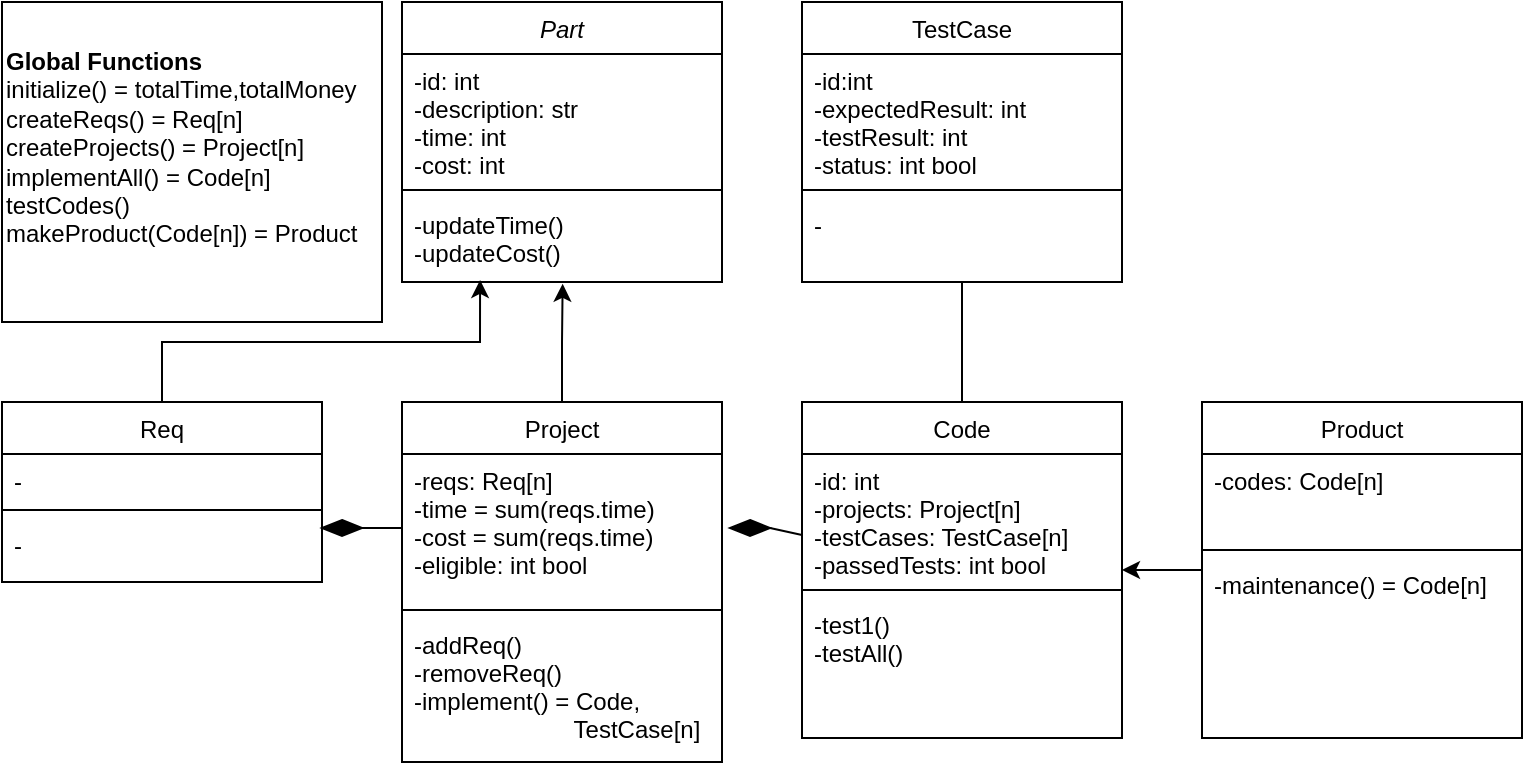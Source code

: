 <mxfile version="12.8.6" type="device"><diagram id="C5RBs43oDa-KdzZeNtuy" name="Page-1"><mxGraphModel dx="816" dy="556" grid="1" gridSize="10" guides="1" tooltips="1" connect="1" arrows="1" fold="1" page="1" pageScale="1" pageWidth="827" pageHeight="1169" math="0" shadow="0"><root><mxCell id="WIyWlLk6GJQsqaUBKTNV-0"/><mxCell id="WIyWlLk6GJQsqaUBKTNV-1" parent="WIyWlLk6GJQsqaUBKTNV-0"/><mxCell id="OBjErygkHMbEfNIUYGme-0" value="&lt;div&gt;&lt;span&gt;&lt;b&gt;Global Functions&lt;/b&gt;&lt;/span&gt;&lt;/div&gt;&lt;div&gt;&lt;span&gt;initialize() = totalTime,totalMoney&lt;/span&gt;&lt;/div&gt;&lt;div&gt;&lt;span&gt;createReqs() = Req[n]&lt;/span&gt;&lt;/div&gt;&lt;div&gt;&lt;span&gt;createProjects() = Project[n]&lt;/span&gt;&lt;/div&gt;&lt;div&gt;&lt;span&gt;implementAll() = Code[n]&lt;/span&gt;&lt;/div&gt;&lt;div&gt;testCodes()&lt;/div&gt;&lt;div&gt;&lt;span&gt;makeProduct(Code[n]) = Product&lt;/span&gt;&lt;br&gt;&lt;/div&gt;&lt;div&gt;&lt;span&gt;&lt;br&gt;&lt;/span&gt;&lt;/div&gt;" style="rounded=0;whiteSpace=wrap;html=1;align=left;" vertex="1" parent="WIyWlLk6GJQsqaUBKTNV-1"><mxGeometry x="40" y="40" width="190" height="160" as="geometry"/></mxCell><mxCell id="OBjErygkHMbEfNIUYGme-27" style="edgeStyle=orthogonalEdgeStyle;rounded=0;orthogonalLoop=1;jettySize=auto;html=1;exitX=0.5;exitY=0;exitDx=0;exitDy=0;entryX=0.244;entryY=0.976;entryDx=0;entryDy=0;entryPerimeter=0;" edge="1" parent="WIyWlLk6GJQsqaUBKTNV-1" source="zkfFHV4jXpPFQw0GAbJ--0" target="OBjErygkHMbEfNIUYGme-14"><mxGeometry relative="1" as="geometry"/></mxCell><mxCell id="zkfFHV4jXpPFQw0GAbJ--0" value="Req" style="swimlane;fontStyle=0;align=center;verticalAlign=top;childLayout=stackLayout;horizontal=1;startSize=26;horizontalStack=0;resizeParent=1;resizeLast=0;collapsible=1;marginBottom=0;rounded=0;shadow=0;strokeWidth=1;" parent="WIyWlLk6GJQsqaUBKTNV-1" vertex="1"><mxGeometry x="40" y="240" width="160" height="90" as="geometry"><mxRectangle x="220" y="120" width="160" height="26" as="alternateBounds"/></mxGeometry></mxCell><mxCell id="zkfFHV4jXpPFQw0GAbJ--1" value="-" style="text;align=left;verticalAlign=top;spacingLeft=4;spacingRight=4;overflow=hidden;rotatable=0;points=[[0,0.5],[1,0.5]];portConstraint=eastwest;" parent="zkfFHV4jXpPFQw0GAbJ--0" vertex="1"><mxGeometry y="26" width="160" height="24" as="geometry"/></mxCell><mxCell id="zkfFHV4jXpPFQw0GAbJ--4" value="" style="line;html=1;strokeWidth=1;align=left;verticalAlign=middle;spacingTop=-1;spacingLeft=3;spacingRight=3;rotatable=0;labelPosition=right;points=[];portConstraint=eastwest;" parent="zkfFHV4jXpPFQw0GAbJ--0" vertex="1"><mxGeometry y="50" width="160" height="8" as="geometry"/></mxCell><mxCell id="zkfFHV4jXpPFQw0GAbJ--5" value="-" style="text;align=left;verticalAlign=top;spacingLeft=4;spacingRight=4;overflow=hidden;rotatable=0;points=[[0,0.5],[1,0.5]];portConstraint=eastwest;" parent="zkfFHV4jXpPFQw0GAbJ--0" vertex="1"><mxGeometry y="58" width="160" height="22" as="geometry"/></mxCell><mxCell id="OBjErygkHMbEfNIUYGme-28" style="edgeStyle=orthogonalEdgeStyle;rounded=0;orthogonalLoop=1;jettySize=auto;html=1;exitX=0.5;exitY=0;exitDx=0;exitDy=0;entryX=0.502;entryY=1.021;entryDx=0;entryDy=0;entryPerimeter=0;" edge="1" parent="WIyWlLk6GJQsqaUBKTNV-1" source="zkfFHV4jXpPFQw0GAbJ--6" target="OBjErygkHMbEfNIUYGme-14"><mxGeometry relative="1" as="geometry"/></mxCell><mxCell id="zkfFHV4jXpPFQw0GAbJ--6" value="Project" style="swimlane;fontStyle=0;align=center;verticalAlign=top;childLayout=stackLayout;horizontal=1;startSize=26;horizontalStack=0;resizeParent=1;resizeLast=0;collapsible=1;marginBottom=0;rounded=0;shadow=0;strokeWidth=1;" parent="WIyWlLk6GJQsqaUBKTNV-1" vertex="1"><mxGeometry x="240" y="240" width="160" height="180" as="geometry"><mxRectangle x="130" y="380" width="160" height="26" as="alternateBounds"/></mxGeometry></mxCell><mxCell id="zkfFHV4jXpPFQw0GAbJ--7" value="-reqs: Req[n]&#10;-time = sum(reqs.time)&#10;-cost = sum(reqs.time)&#10;-eligible: int bool" style="text;align=left;verticalAlign=top;spacingLeft=4;spacingRight=4;overflow=hidden;rotatable=0;points=[[0,0.5],[1,0.5]];portConstraint=eastwest;" parent="zkfFHV4jXpPFQw0GAbJ--6" vertex="1"><mxGeometry y="26" width="160" height="74" as="geometry"/></mxCell><mxCell id="zkfFHV4jXpPFQw0GAbJ--9" value="" style="line;html=1;strokeWidth=1;align=left;verticalAlign=middle;spacingTop=-1;spacingLeft=3;spacingRight=3;rotatable=0;labelPosition=right;points=[];portConstraint=eastwest;" parent="zkfFHV4jXpPFQw0GAbJ--6" vertex="1"><mxGeometry y="100" width="160" height="8" as="geometry"/></mxCell><mxCell id="zkfFHV4jXpPFQw0GAbJ--10" value="-addReq()&#10;-removeReq()&#10;-implement() = Code, &#10;                        TestCase[n]" style="text;align=left;verticalAlign=top;spacingLeft=4;spacingRight=4;overflow=hidden;rotatable=0;points=[[0,0.5],[1,0.5]];portConstraint=eastwest;fontStyle=0" parent="zkfFHV4jXpPFQw0GAbJ--6" vertex="1"><mxGeometry y="108" width="160" height="72" as="geometry"/></mxCell><mxCell id="OBjErygkHMbEfNIUYGme-16" value="Code" style="swimlane;fontStyle=0;align=center;verticalAlign=top;childLayout=stackLayout;horizontal=1;startSize=26;horizontalStack=0;resizeParent=1;resizeLast=0;collapsible=1;marginBottom=0;rounded=0;shadow=0;strokeWidth=1;" vertex="1" parent="WIyWlLk6GJQsqaUBKTNV-1"><mxGeometry x="440" y="240" width="160" height="168" as="geometry"><mxRectangle x="220" y="120" width="160" height="26" as="alternateBounds"/></mxGeometry></mxCell><mxCell id="OBjErygkHMbEfNIUYGme-17" value="-id: int&#10;-projects: Project[n]&#10;-testCases: TestCase[n]&#10;-passedTests: int bool" style="text;align=left;verticalAlign=top;spacingLeft=4;spacingRight=4;overflow=hidden;rotatable=0;points=[[0,0.5],[1,0.5]];portConstraint=eastwest;" vertex="1" parent="OBjErygkHMbEfNIUYGme-16"><mxGeometry y="26" width="160" height="64" as="geometry"/></mxCell><mxCell id="OBjErygkHMbEfNIUYGme-18" value="" style="line;html=1;strokeWidth=1;align=left;verticalAlign=middle;spacingTop=-1;spacingLeft=3;spacingRight=3;rotatable=0;labelPosition=right;points=[];portConstraint=eastwest;" vertex="1" parent="OBjErygkHMbEfNIUYGme-16"><mxGeometry y="90" width="160" height="8" as="geometry"/></mxCell><mxCell id="OBjErygkHMbEfNIUYGme-19" value="-test1()&#10;-testAll()&#10;" style="text;align=left;verticalAlign=top;spacingLeft=4;spacingRight=4;overflow=hidden;rotatable=0;points=[[0,0.5],[1,0.5]];portConstraint=eastwest;" vertex="1" parent="OBjErygkHMbEfNIUYGme-16"><mxGeometry y="98" width="160" height="70" as="geometry"/></mxCell><mxCell id="OBjErygkHMbEfNIUYGme-11" value="Part" style="swimlane;fontStyle=2;align=center;verticalAlign=top;childLayout=stackLayout;horizontal=1;startSize=26;horizontalStack=0;resizeParent=1;resizeLast=0;collapsible=1;marginBottom=0;rounded=0;shadow=0;strokeWidth=1;" vertex="1" parent="WIyWlLk6GJQsqaUBKTNV-1"><mxGeometry x="240" y="40" width="160" height="140" as="geometry"><mxRectangle x="220" y="120" width="160" height="26" as="alternateBounds"/></mxGeometry></mxCell><mxCell id="OBjErygkHMbEfNIUYGme-12" value="-id: int&#10;-description: str&#10;-time: int&#10;-cost: int" style="text;align=left;verticalAlign=top;spacingLeft=4;spacingRight=4;overflow=hidden;rotatable=0;points=[[0,0.5],[1,0.5]];portConstraint=eastwest;" vertex="1" parent="OBjErygkHMbEfNIUYGme-11"><mxGeometry y="26" width="160" height="64" as="geometry"/></mxCell><mxCell id="OBjErygkHMbEfNIUYGme-13" value="" style="line;html=1;strokeWidth=1;align=left;verticalAlign=middle;spacingTop=-1;spacingLeft=3;spacingRight=3;rotatable=0;labelPosition=right;points=[];portConstraint=eastwest;" vertex="1" parent="OBjErygkHMbEfNIUYGme-11"><mxGeometry y="90" width="160" height="8" as="geometry"/></mxCell><mxCell id="OBjErygkHMbEfNIUYGme-14" value="-updateTime()&#10;-updateCost()" style="text;align=left;verticalAlign=top;spacingLeft=4;spacingRight=4;overflow=hidden;rotatable=0;points=[[0,0.5],[1,0.5]];portConstraint=eastwest;" vertex="1" parent="OBjErygkHMbEfNIUYGme-11"><mxGeometry y="98" width="160" height="42" as="geometry"/></mxCell><mxCell id="OBjErygkHMbEfNIUYGme-20" value="TestCase" style="swimlane;fontStyle=0;align=center;verticalAlign=top;childLayout=stackLayout;horizontal=1;startSize=26;horizontalStack=0;resizeParent=1;resizeLast=0;collapsible=1;marginBottom=0;rounded=0;shadow=0;strokeWidth=1;" vertex="1" parent="WIyWlLk6GJQsqaUBKTNV-1"><mxGeometry x="440" y="40" width="160" height="140" as="geometry"><mxRectangle x="220" y="120" width="160" height="26" as="alternateBounds"/></mxGeometry></mxCell><mxCell id="OBjErygkHMbEfNIUYGme-21" value="-id:int&#10;-expectedResult: int&#10;-testResult: int&#10;-status: int bool&#10;-" style="text;align=left;verticalAlign=top;spacingLeft=4;spacingRight=4;overflow=hidden;rotatable=0;points=[[0,0.5],[1,0.5]];portConstraint=eastwest;" vertex="1" parent="OBjErygkHMbEfNIUYGme-20"><mxGeometry y="26" width="160" height="64" as="geometry"/></mxCell><mxCell id="OBjErygkHMbEfNIUYGme-22" value="" style="line;html=1;strokeWidth=1;align=left;verticalAlign=middle;spacingTop=-1;spacingLeft=3;spacingRight=3;rotatable=0;labelPosition=right;points=[];portConstraint=eastwest;" vertex="1" parent="OBjErygkHMbEfNIUYGme-20"><mxGeometry y="90" width="160" height="8" as="geometry"/></mxCell><mxCell id="OBjErygkHMbEfNIUYGme-23" value="-" style="text;align=left;verticalAlign=top;spacingLeft=4;spacingRight=4;overflow=hidden;rotatable=0;points=[[0,0.5],[1,0.5]];portConstraint=eastwest;" vertex="1" parent="OBjErygkHMbEfNIUYGme-20"><mxGeometry y="98" width="160" height="22" as="geometry"/></mxCell><mxCell id="OBjErygkHMbEfNIUYGme-30" value="" style="rhombus;whiteSpace=wrap;html=1;fillColor=#000000;" vertex="1" parent="WIyWlLk6GJQsqaUBKTNV-1"><mxGeometry x="200" y="299" width="20" height="8" as="geometry"/></mxCell><mxCell id="OBjErygkHMbEfNIUYGme-32" value="" style="endArrow=none;html=1;entryX=1;entryY=0.5;entryDx=0;entryDy=0;exitX=0;exitY=0.5;exitDx=0;exitDy=0;" edge="1" parent="WIyWlLk6GJQsqaUBKTNV-1" source="zkfFHV4jXpPFQw0GAbJ--7" target="OBjErygkHMbEfNIUYGme-30"><mxGeometry width="50" height="50" relative="1" as="geometry"><mxPoint x="130" y="400" as="sourcePoint"/><mxPoint x="180" y="350" as="targetPoint"/></mxGeometry></mxCell><mxCell id="OBjErygkHMbEfNIUYGme-33" value="" style="rhombus;whiteSpace=wrap;html=1;fillColor=#000000;" vertex="1" parent="WIyWlLk6GJQsqaUBKTNV-1"><mxGeometry x="404" y="299" width="20" height="8" as="geometry"/></mxCell><mxCell id="OBjErygkHMbEfNIUYGme-41" style="edgeStyle=orthogonalEdgeStyle;rounded=0;orthogonalLoop=1;jettySize=auto;html=1;" edge="1" parent="WIyWlLk6GJQsqaUBKTNV-1" source="OBjErygkHMbEfNIUYGme-36" target="OBjErygkHMbEfNIUYGme-16"><mxGeometry relative="1" as="geometry"/></mxCell><mxCell id="OBjErygkHMbEfNIUYGme-36" value="Product" style="swimlane;fontStyle=0;align=center;verticalAlign=top;childLayout=stackLayout;horizontal=1;startSize=26;horizontalStack=0;resizeParent=1;resizeLast=0;collapsible=1;marginBottom=0;rounded=0;shadow=0;strokeWidth=1;" vertex="1" parent="WIyWlLk6GJQsqaUBKTNV-1"><mxGeometry x="640" y="240" width="160" height="168" as="geometry"><mxRectangle x="220" y="120" width="160" height="26" as="alternateBounds"/></mxGeometry></mxCell><mxCell id="OBjErygkHMbEfNIUYGme-37" value="-codes: Code[n]" style="text;align=left;verticalAlign=top;spacingLeft=4;spacingRight=4;overflow=hidden;rotatable=0;points=[[0,0.5],[1,0.5]];portConstraint=eastwest;" vertex="1" parent="OBjErygkHMbEfNIUYGme-36"><mxGeometry y="26" width="160" height="44" as="geometry"/></mxCell><mxCell id="OBjErygkHMbEfNIUYGme-38" value="" style="line;html=1;strokeWidth=1;align=left;verticalAlign=middle;spacingTop=-1;spacingLeft=3;spacingRight=3;rotatable=0;labelPosition=right;points=[];portConstraint=eastwest;" vertex="1" parent="OBjErygkHMbEfNIUYGme-36"><mxGeometry y="70" width="160" height="8" as="geometry"/></mxCell><mxCell id="OBjErygkHMbEfNIUYGme-39" value="-maintenance() = Code[n]" style="text;align=left;verticalAlign=top;spacingLeft=4;spacingRight=4;overflow=hidden;rotatable=0;points=[[0,0.5],[1,0.5]];portConstraint=eastwest;" vertex="1" parent="OBjErygkHMbEfNIUYGme-36"><mxGeometry y="78" width="160" height="70" as="geometry"/></mxCell><mxCell id="OBjErygkHMbEfNIUYGme-42" value="" style="endArrow=none;html=1;exitX=1;exitY=0.5;exitDx=0;exitDy=0;" edge="1" parent="WIyWlLk6GJQsqaUBKTNV-1" source="OBjErygkHMbEfNIUYGme-33" target="OBjErygkHMbEfNIUYGme-16"><mxGeometry width="50" height="50" relative="1" as="geometry"><mxPoint x="440" y="310" as="sourcePoint"/><mxPoint x="490" y="260" as="targetPoint"/></mxGeometry></mxCell><mxCell id="OBjErygkHMbEfNIUYGme-43" value="" style="endArrow=none;html=1;entryX=0.5;entryY=1;entryDx=0;entryDy=0;exitX=0.5;exitY=0;exitDx=0;exitDy=0;" edge="1" parent="WIyWlLk6GJQsqaUBKTNV-1" source="OBjErygkHMbEfNIUYGme-16" target="OBjErygkHMbEfNIUYGme-20"><mxGeometry width="50" height="50" relative="1" as="geometry"><mxPoint x="390" y="310" as="sourcePoint"/><mxPoint x="440" y="260" as="targetPoint"/></mxGeometry></mxCell></root></mxGraphModel></diagram></mxfile>